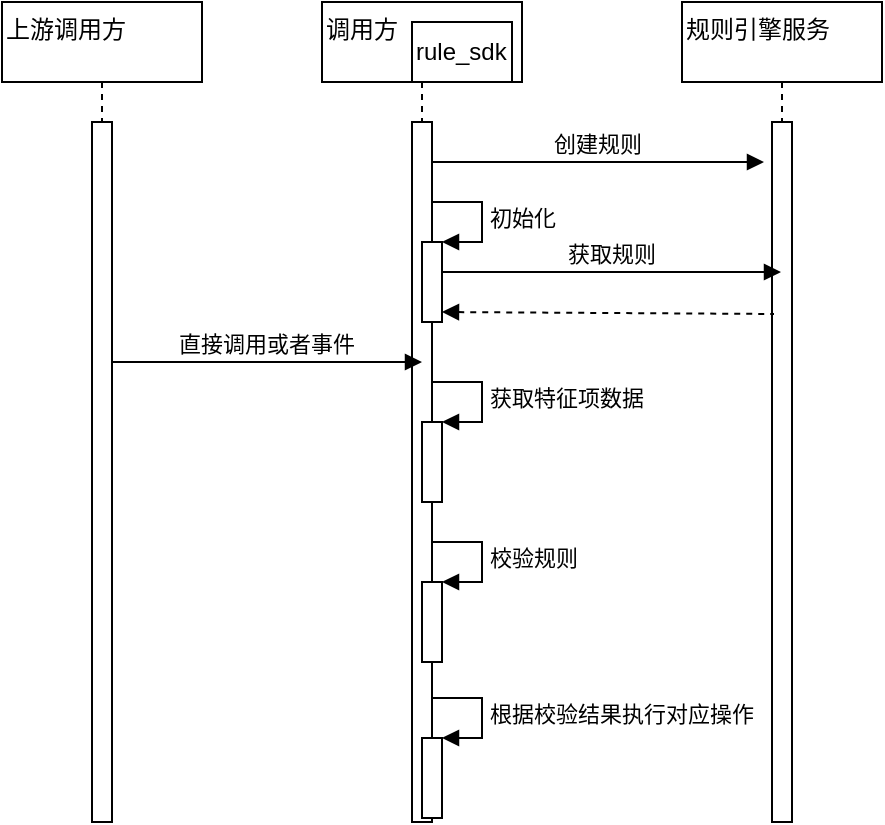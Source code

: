 <mxfile version="14.7.3" type="github">
  <diagram id="kgpKYQtTHZ0yAKxKKP6v" name="Page-1">
    <mxGraphModel dx="2998" dy="786" grid="1" gridSize="10" guides="1" tooltips="1" connect="1" arrows="1" fold="1" page="1" pageScale="1" pageWidth="850" pageHeight="1100" math="0" shadow="0">
      <root>
        <mxCell id="0" />
        <mxCell id="1" parent="0" />
        <mxCell id="3nuBFxr9cyL0pnOWT2aG-1" value="调用方" style="shape=umlLifeline;perimeter=lifelinePerimeter;container=1;collapsible=0;recursiveResize=0;rounded=0;shadow=0;strokeWidth=1;align=left;verticalAlign=top;" parent="1" vertex="1">
          <mxGeometry x="-1410" y="140" width="100" height="410" as="geometry" />
        </mxCell>
        <mxCell id="3nuBFxr9cyL0pnOWT2aG-2" value="" style="points=[];perimeter=orthogonalPerimeter;rounded=0;shadow=0;strokeWidth=1;" parent="3nuBFxr9cyL0pnOWT2aG-1" vertex="1">
          <mxGeometry x="45" y="60" width="10" height="350" as="geometry" />
        </mxCell>
        <mxCell id="gB40epGpD8_g3JiQJvZ8-1" value="rule_sdk" style="rounded=0;whiteSpace=wrap;html=1;align=left;" parent="3nuBFxr9cyL0pnOWT2aG-1" vertex="1">
          <mxGeometry x="45" y="10" width="50" height="30" as="geometry" />
        </mxCell>
        <mxCell id="gB40epGpD8_g3JiQJvZ8-14" value="初始化" style="edgeStyle=orthogonalEdgeStyle;html=1;align=left;spacingLeft=2;endArrow=block;rounded=0;entryX=1;entryY=0;" parent="3nuBFxr9cyL0pnOWT2aG-1" target="gB40epGpD8_g3JiQJvZ8-13" edge="1">
          <mxGeometry relative="1" as="geometry">
            <mxPoint x="55" y="100" as="sourcePoint" />
            <Array as="points">
              <mxPoint x="80" y="100" />
            </Array>
          </mxGeometry>
        </mxCell>
        <mxCell id="gB40epGpD8_g3JiQJvZ8-13" value="" style="html=1;points=[];perimeter=orthogonalPerimeter;align=left;" parent="3nuBFxr9cyL0pnOWT2aG-1" vertex="1">
          <mxGeometry x="50" y="120" width="10" height="40" as="geometry" />
        </mxCell>
        <mxCell id="gB40epGpD8_g3JiQJvZ8-27" value="" style="html=1;points=[];perimeter=orthogonalPerimeter;align=left;" parent="3nuBFxr9cyL0pnOWT2aG-1" vertex="1">
          <mxGeometry x="50" y="210" width="10" height="40" as="geometry" />
        </mxCell>
        <mxCell id="gB40epGpD8_g3JiQJvZ8-28" value="获取特征项数据" style="edgeStyle=orthogonalEdgeStyle;html=1;align=left;spacingLeft=2;endArrow=block;rounded=0;entryX=1;entryY=0;" parent="3nuBFxr9cyL0pnOWT2aG-1" target="gB40epGpD8_g3JiQJvZ8-27" edge="1">
          <mxGeometry relative="1" as="geometry">
            <mxPoint x="55" y="190" as="sourcePoint" />
            <Array as="points">
              <mxPoint x="80" y="190" />
            </Array>
          </mxGeometry>
        </mxCell>
        <mxCell id="gB40epGpD8_g3JiQJvZ8-32" value="" style="html=1;points=[];perimeter=orthogonalPerimeter;align=left;" parent="3nuBFxr9cyL0pnOWT2aG-1" vertex="1">
          <mxGeometry x="50" y="290" width="10" height="40" as="geometry" />
        </mxCell>
        <mxCell id="gB40epGpD8_g3JiQJvZ8-33" value="校验规则" style="edgeStyle=orthogonalEdgeStyle;html=1;align=left;spacingLeft=2;endArrow=block;rounded=0;entryX=1;entryY=0;" parent="3nuBFxr9cyL0pnOWT2aG-1" target="gB40epGpD8_g3JiQJvZ8-32" edge="1">
          <mxGeometry relative="1" as="geometry">
            <mxPoint x="55" y="270" as="sourcePoint" />
            <Array as="points">
              <mxPoint x="80" y="270" />
            </Array>
          </mxGeometry>
        </mxCell>
        <mxCell id="gB40epGpD8_g3JiQJvZ8-34" value="" style="html=1;points=[];perimeter=orthogonalPerimeter;align=left;" parent="3nuBFxr9cyL0pnOWT2aG-1" vertex="1">
          <mxGeometry x="50" y="368" width="10" height="40" as="geometry" />
        </mxCell>
        <mxCell id="gB40epGpD8_g3JiQJvZ8-35" value="根据校验结果执行对应操作" style="edgeStyle=orthogonalEdgeStyle;html=1;align=left;spacingLeft=2;endArrow=block;rounded=0;entryX=1;entryY=0;" parent="3nuBFxr9cyL0pnOWT2aG-1" target="gB40epGpD8_g3JiQJvZ8-34" edge="1">
          <mxGeometry relative="1" as="geometry">
            <mxPoint x="55" y="348" as="sourcePoint" />
            <Array as="points">
              <mxPoint x="80" y="348" />
            </Array>
          </mxGeometry>
        </mxCell>
        <mxCell id="3nuBFxr9cyL0pnOWT2aG-5" value="规则引擎服务" style="shape=umlLifeline;perimeter=lifelinePerimeter;container=1;collapsible=0;recursiveResize=0;rounded=0;shadow=0;strokeWidth=1;align=left;verticalAlign=top;" parent="1" vertex="1">
          <mxGeometry x="-1230" y="140" width="100" height="410" as="geometry" />
        </mxCell>
        <mxCell id="3nuBFxr9cyL0pnOWT2aG-6" value="" style="points=[];perimeter=orthogonalPerimeter;rounded=0;shadow=0;strokeWidth=1;" parent="3nuBFxr9cyL0pnOWT2aG-5" vertex="1">
          <mxGeometry x="45" y="60" width="10" height="350" as="geometry" />
        </mxCell>
        <mxCell id="3nuBFxr9cyL0pnOWT2aG-8" value="创建规则" style="verticalAlign=bottom;endArrow=block;shadow=0;strokeWidth=1;" parent="1" source="3nuBFxr9cyL0pnOWT2aG-2" edge="1">
          <mxGeometry relative="1" as="geometry">
            <mxPoint x="-1255" y="220" as="sourcePoint" />
            <mxPoint x="-1189" y="220" as="targetPoint" />
          </mxGeometry>
        </mxCell>
        <mxCell id="gB40epGpD8_g3JiQJvZ8-15" value="获取规则" style="verticalAlign=bottom;endArrow=block;shadow=0;strokeWidth=1;" parent="1" edge="1">
          <mxGeometry relative="1" as="geometry">
            <mxPoint x="-1350" y="275.0" as="sourcePoint" />
            <mxPoint x="-1180.5" y="275" as="targetPoint" />
          </mxGeometry>
        </mxCell>
        <mxCell id="gB40epGpD8_g3JiQJvZ8-19" value="上游调用方" style="shape=umlLifeline;perimeter=lifelinePerimeter;container=1;collapsible=0;recursiveResize=0;rounded=0;shadow=0;strokeWidth=1;align=left;verticalAlign=top;" parent="1" vertex="1">
          <mxGeometry x="-1570" y="140" width="100" height="410" as="geometry" />
        </mxCell>
        <mxCell id="gB40epGpD8_g3JiQJvZ8-23" value="" style="points=[];perimeter=orthogonalPerimeter;rounded=0;shadow=0;strokeWidth=1;" parent="gB40epGpD8_g3JiQJvZ8-19" vertex="1">
          <mxGeometry x="45" y="60" width="10" height="350" as="geometry" />
        </mxCell>
        <mxCell id="gB40epGpD8_g3JiQJvZ8-26" value="直接调用或者事件" style="verticalAlign=bottom;endArrow=block;shadow=0;strokeWidth=1;" parent="1" edge="1">
          <mxGeometry relative="1" as="geometry">
            <mxPoint x="-1515" y="320" as="sourcePoint" />
            <mxPoint x="-1360" y="320" as="targetPoint" />
          </mxGeometry>
        </mxCell>
        <mxCell id="gB40epGpD8_g3JiQJvZ8-36" value="" style="verticalAlign=bottom;endArrow=none;shadow=0;strokeWidth=1;dashed=1;startArrow=block;startFill=1;endFill=0;entryX=0.1;entryY=0.525;entryDx=0;entryDy=0;entryPerimeter=0;" parent="1" edge="1">
          <mxGeometry relative="1" as="geometry">
            <mxPoint x="-1350" y="295.0" as="sourcePoint" />
            <mxPoint x="-1184" y="296" as="targetPoint" />
          </mxGeometry>
        </mxCell>
      </root>
    </mxGraphModel>
  </diagram>
</mxfile>
